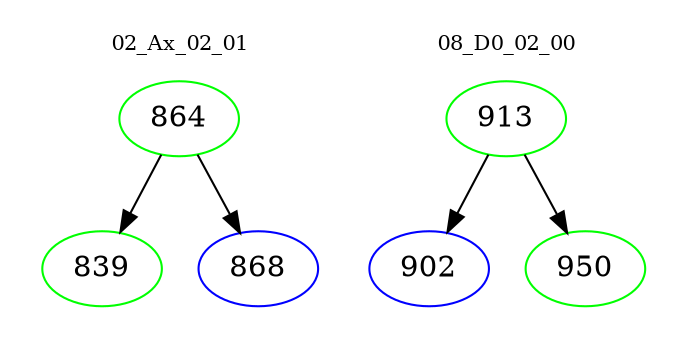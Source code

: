 digraph{
subgraph cluster_0 {
color = white
label = "02_Ax_02_01";
fontsize=10;
T0_864 [label="864", color="green"]
T0_864 -> T0_839 [color="black"]
T0_839 [label="839", color="green"]
T0_864 -> T0_868 [color="black"]
T0_868 [label="868", color="blue"]
}
subgraph cluster_1 {
color = white
label = "08_D0_02_00";
fontsize=10;
T1_913 [label="913", color="green"]
T1_913 -> T1_902 [color="black"]
T1_902 [label="902", color="blue"]
T1_913 -> T1_950 [color="black"]
T1_950 [label="950", color="green"]
}
}
